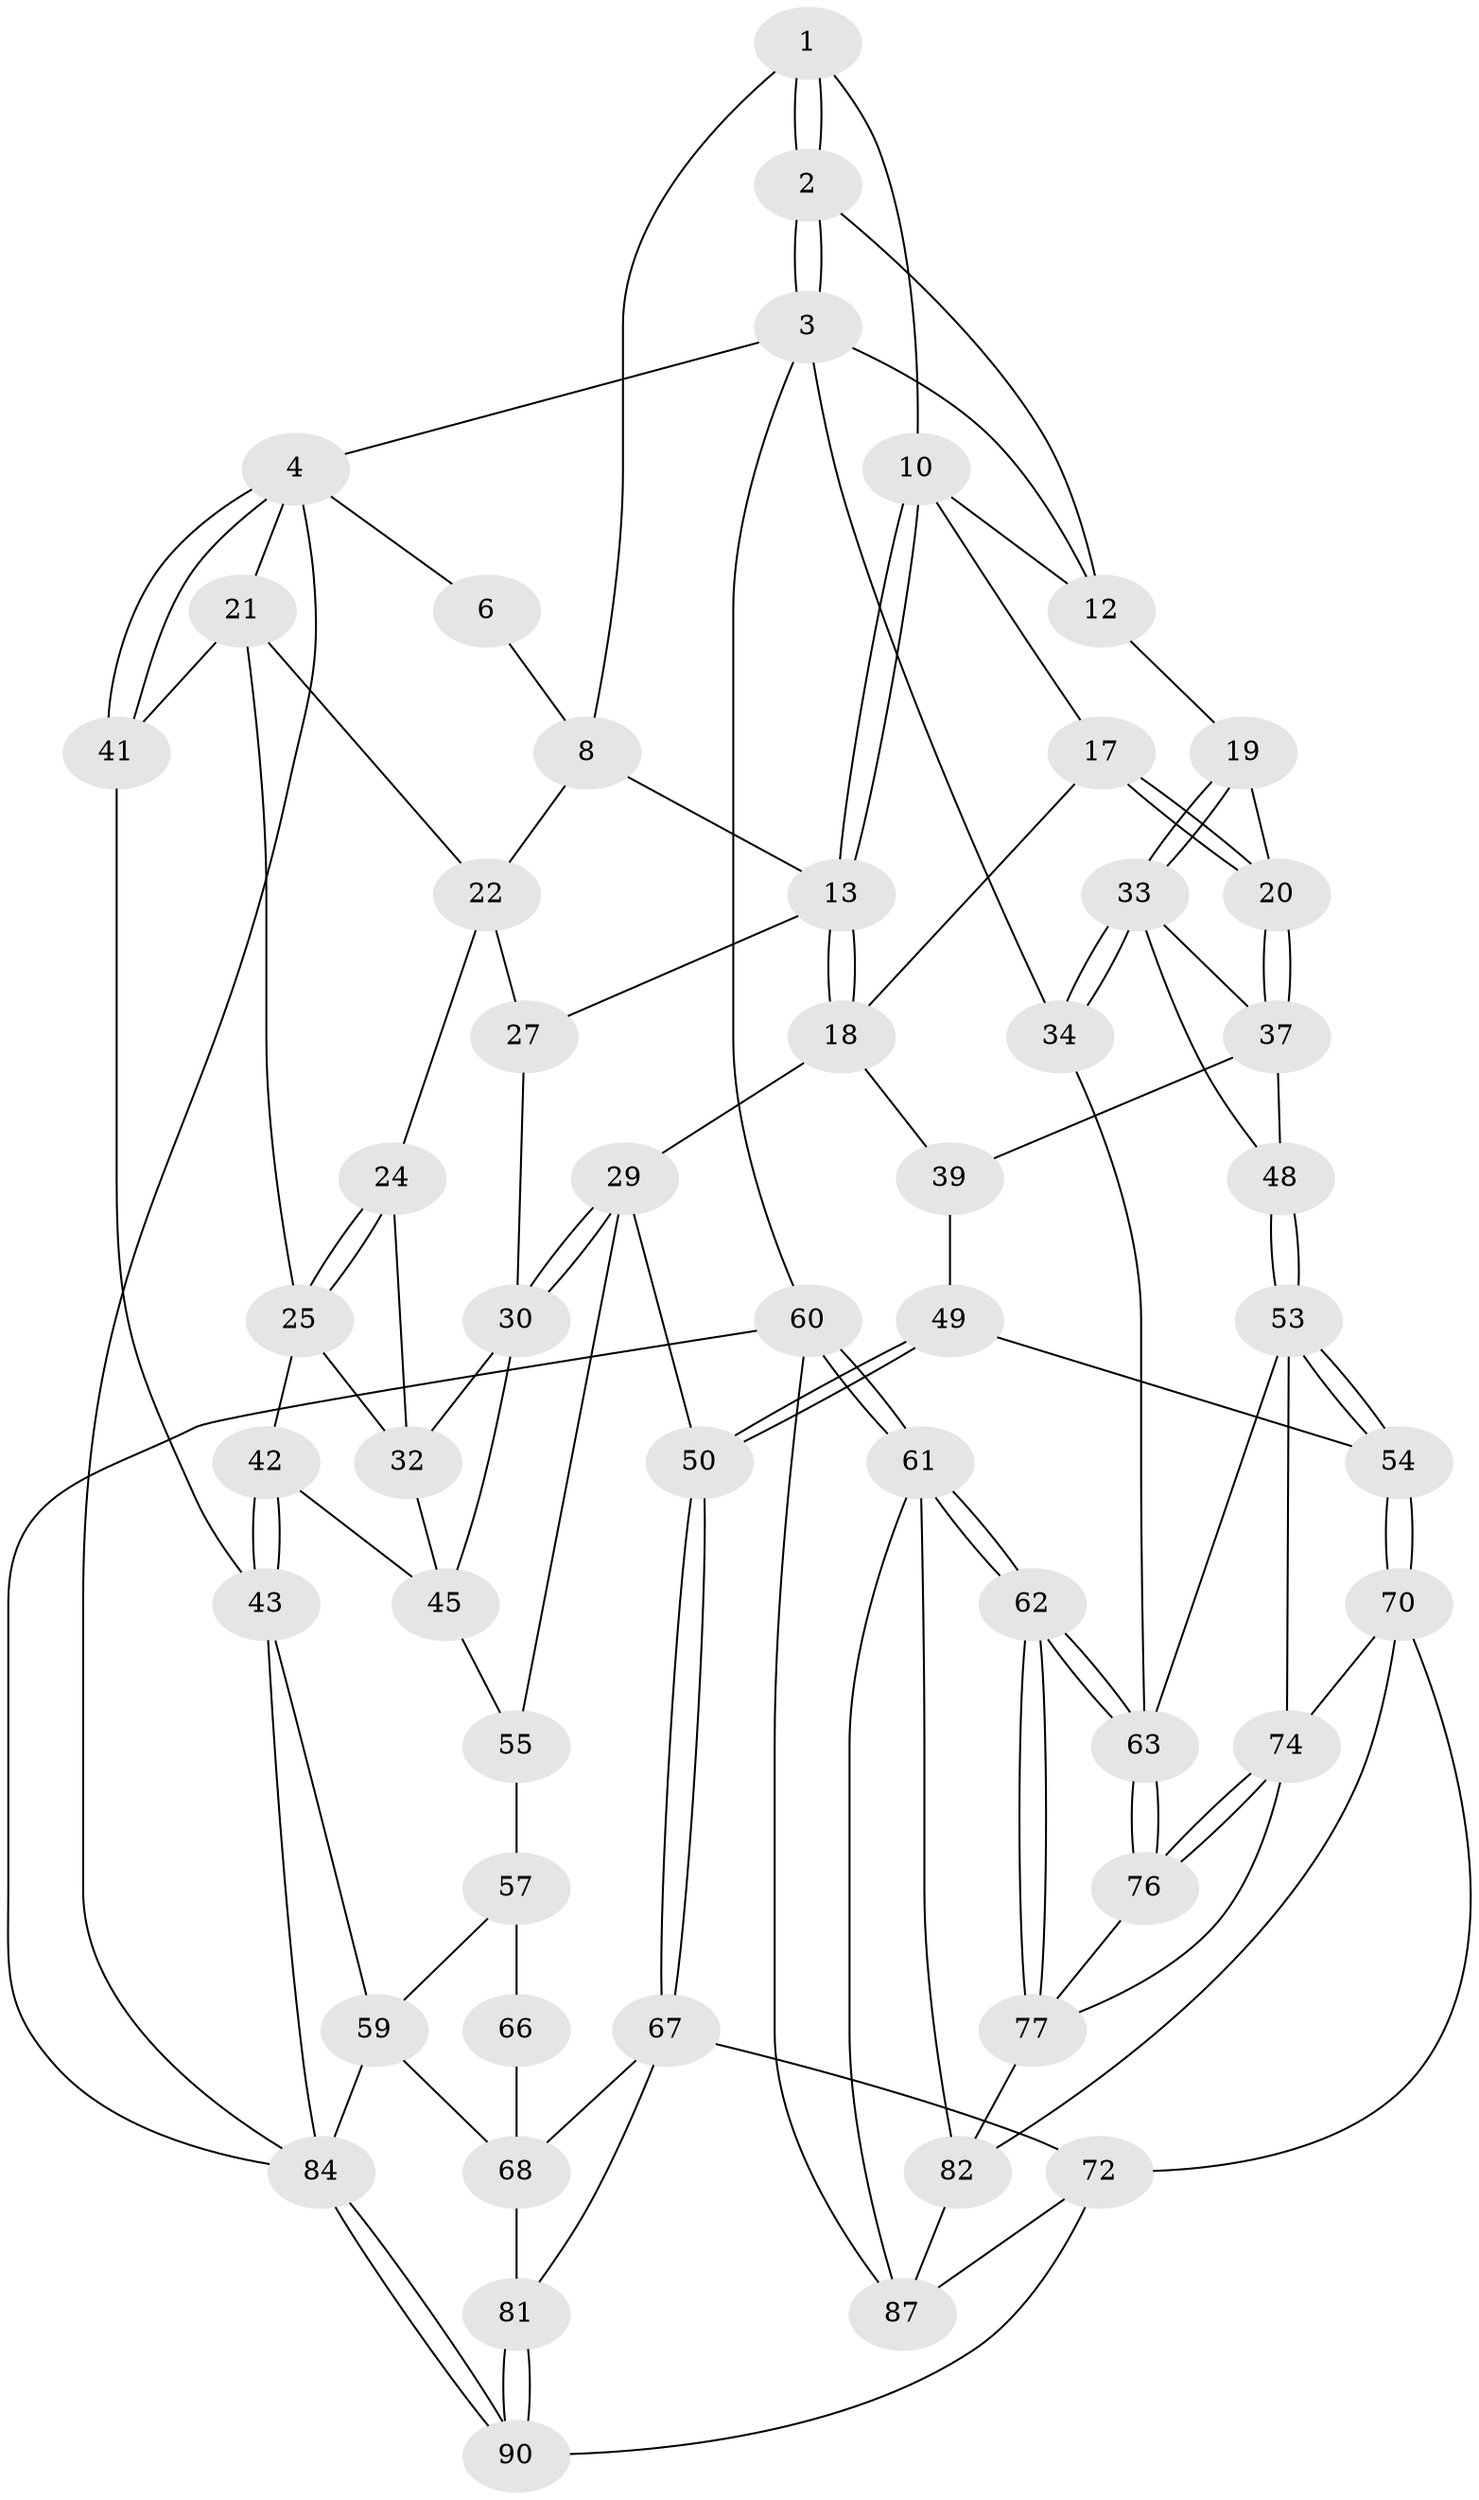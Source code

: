 // Generated by graph-tools (version 1.1) at 2025/24/03/03/25 07:24:37]
// undirected, 54 vertices, 122 edges
graph export_dot {
graph [start="1"]
  node [color=gray90,style=filled];
  1 [pos="+0.49148745268821864+0",super="+7"];
  2 [pos="+1+0"];
  3 [pos="+1+0",super="+15"];
  4 [pos="+0+0",super="+5"];
  6 [pos="+0.270726204827531+0"];
  8 [pos="+0.39200160775881393+0.18131487791032885",super="+9"];
  10 [pos="+0.6127502269257633+0.09905444673831737",super="+11"];
  12 [pos="+0.721889466117214+0.1094323447013069",super="+16"];
  13 [pos="+0.44938760645862663+0.2508628102280917",super="+14"];
  17 [pos="+0.6018069312624817+0.3334884674872795"];
  18 [pos="+0.5593725235533649+0.33303723384260153",super="+28"];
  19 [pos="+0.8304896271493847+0.31372498311289737"];
  20 [pos="+0.6761089481764812+0.37705567944760265"];
  21 [pos="+0.09180208276403107+0.08150674233625692",super="+26"];
  22 [pos="+0.23477060389937704+0.12425538347580455",super="+23"];
  24 [pos="+0.0709667763020367+0.2819589225286092"];
  25 [pos="+0+0.2874616004205284",super="+36"];
  27 [pos="+0.31065203553363846+0.3861013651098315"];
  29 [pos="+0.3542991226526014+0.538267483525234",super="+51"];
  30 [pos="+0.3252905592804271+0.5039275768867598",super="+31"];
  32 [pos="+0.15537202869352712+0.3753967433614653",super="+35"];
  33 [pos="+1+0.497284244076933",super="+46"];
  34 [pos="+1+0.5116988242319374"];
  37 [pos="+0.6859151877609827+0.4197563182770168",super="+38"];
  39 [pos="+0.5629827951371942+0.5373056048030268",super="+40"];
  41 [pos="+0+0.26574266441384153"];
  42 [pos="+0+0.6418019887312623"];
  43 [pos="+0+0.6538913984614426",super="+44"];
  45 [pos="+0.18454555717116808+0.5147422577200277",super="+47"];
  48 [pos="+0.6985426083806886+0.576421735909499"];
  49 [pos="+0.526870835753911+0.6742024530823338",super="+52"];
  50 [pos="+0.3935175071405366+0.7077367645643896"];
  53 [pos="+0.7061221052788559+0.6651209717045604",super="+65"];
  54 [pos="+0.6668099211500914+0.717331616719472"];
  55 [pos="+0.25838527337519984+0.6287995050470873",super="+56"];
  57 [pos="+0.18550105216131865+0.6877062268500859",super="+58"];
  59 [pos="+0.14440887559752547+0.7764714318164856",super="+80"];
  60 [pos="+1+1"];
  61 [pos="+1+1",super="+86"];
  62 [pos="+1+0.9623555866211932"];
  63 [pos="+1+0.853272865709421",super="+64"];
  66 [pos="+0.2530815296907579+0.634721749268559",super="+69"];
  67 [pos="+0.3862246257172326+0.7384329255357917",super="+73"];
  68 [pos="+0.37540954474361415+0.7424095206849838",super="+79"];
  70 [pos="+0.6672748686899878+0.7483534375307831",super="+71"];
  72 [pos="+0.541691122479395+0.8721376911792215",super="+89"];
  74 [pos="+0.8604679959034321+0.7551654315229867",super="+75"];
  76 [pos="+0.8722775559300829+0.7933483101435826"];
  77 [pos="+0.8498032248929583+0.8355453857502546",super="+78"];
  81 [pos="+0.2995371980221584+1"];
  82 [pos="+0.8317087407896586+0.8656102447192243",super="+83"];
  84 [pos="+0+1",super="+85"];
  87 [pos="+0.7276274925206047+0.9802014941990354",super="+88"];
  90 [pos="+0.30902167837616007+1"];
  1 -- 2;
  1 -- 2;
  1 -- 8;
  1 -- 10;
  2 -- 3;
  2 -- 3;
  2 -- 12;
  3 -- 4;
  3 -- 60;
  3 -- 34;
  3 -- 12;
  4 -- 41;
  4 -- 41;
  4 -- 21;
  4 -- 6;
  4 -- 84;
  6 -- 8;
  8 -- 22;
  8 -- 13;
  10 -- 13;
  10 -- 13;
  10 -- 17;
  10 -- 12;
  12 -- 19;
  13 -- 18;
  13 -- 18;
  13 -- 27;
  17 -- 18;
  17 -- 20;
  17 -- 20;
  18 -- 29;
  18 -- 39;
  19 -- 20;
  19 -- 33;
  19 -- 33;
  20 -- 37;
  20 -- 37;
  21 -- 22;
  21 -- 25;
  21 -- 41;
  22 -- 24;
  22 -- 27;
  24 -- 25;
  24 -- 25;
  24 -- 32;
  25 -- 42;
  25 -- 32;
  27 -- 30;
  29 -- 30;
  29 -- 30;
  29 -- 50;
  29 -- 55;
  30 -- 45;
  30 -- 32;
  32 -- 45;
  33 -- 34;
  33 -- 34;
  33 -- 48;
  33 -- 37;
  34 -- 63;
  37 -- 48;
  37 -- 39;
  39 -- 49 [weight=2];
  41 -- 43;
  42 -- 43;
  42 -- 43;
  42 -- 45;
  43 -- 59;
  43 -- 84;
  45 -- 55;
  48 -- 53;
  48 -- 53;
  49 -- 50;
  49 -- 50;
  49 -- 54;
  50 -- 67;
  50 -- 67;
  53 -- 54;
  53 -- 54;
  53 -- 74;
  53 -- 63;
  54 -- 70;
  54 -- 70;
  55 -- 57;
  57 -- 66 [weight=2];
  57 -- 59;
  59 -- 68;
  59 -- 84;
  60 -- 61;
  60 -- 61;
  60 -- 87;
  60 -- 84;
  61 -- 62;
  61 -- 62;
  61 -- 82;
  61 -- 87;
  62 -- 63;
  62 -- 63;
  62 -- 77;
  62 -- 77;
  63 -- 76;
  63 -- 76;
  66 -- 68;
  67 -- 68;
  67 -- 72;
  67 -- 81;
  68 -- 81;
  70 -- 74;
  70 -- 72;
  70 -- 82;
  72 -- 90;
  72 -- 87;
  74 -- 76;
  74 -- 76;
  74 -- 77;
  76 -- 77;
  77 -- 82;
  81 -- 90;
  81 -- 90;
  82 -- 87;
  84 -- 90;
  84 -- 90;
}
